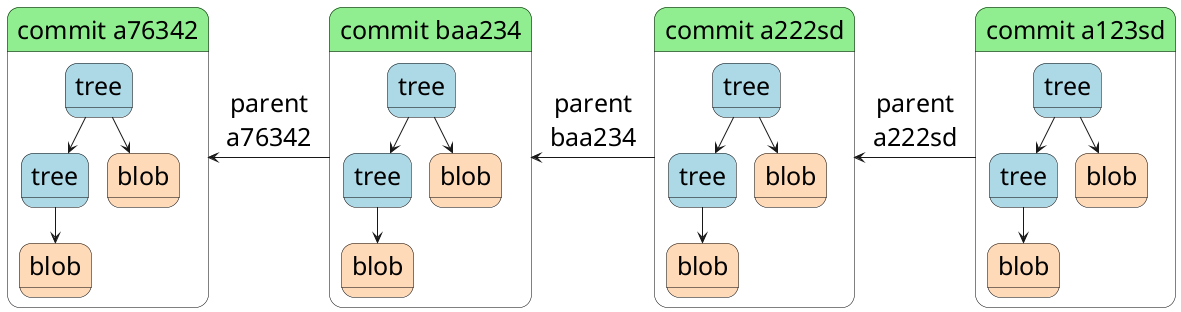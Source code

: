 @startuml
skinparam state {
  BackgroundColor white
  BorderColor black
  FontSize 25
}
skinparam stateArrow {
  FontSize 25
}

state "commit a123sd" as commit1 #LightGreen {
    state "tree" as 123 #LightBlue {
    }
    state "tree" as 333 #LightBlue {
    }
    state "blob" as 222 #PeachPuff {
    }
    state "blob" as 444 #PeachPuff {
    }

    123 --> 333
    123 --> 222
    333 --> 444
}


state "commit a222sd" as commit2 #LightGreen {
    state "tree" as 1231 #LightBlue {
    }
    state "tree" as 3331 #LightBlue {
    }
    state "blob" as 2221 #PeachPuff {
    }
    state "blob" as 4441 #PeachPuff {
    }

    1231 --> 3331
    1231 --> 2221
    3331 --> 4441
}


state "commit baa234" as commit3 #LightGreen {
    state "tree" as 1232 #LightBlue {
    }
    state "tree" as 3332 #LightBlue {
    }
    state "blob" as 2222 #PeachPuff {
    }
    state "blob" as 4442 #PeachPuff {
    }

    1232 --> 3332
    1232 --> 2222
    3332 --> 4442
}


state "commit a76342" as commit4 #LightGreen {
    state "tree" as 1233 #LightBlue {
    }
    state "tree" as 3333 #LightBlue {
    }
    state "blob" as 2223 #PeachPuff {
    }
    state "blob" as 4443 #PeachPuff {
    }

    1233 --> 3333
    1233 --> 2223
    3333 --> 4443
}

commit1 -left-> commit2 : parent\na222sd
commit2 -left-> commit3 : parent\nbaa234
commit3 -left-> commit4 : parent\na76342
@enduml
